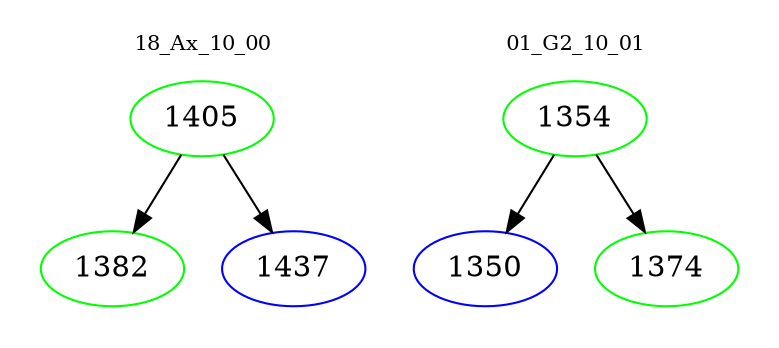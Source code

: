 digraph{
subgraph cluster_0 {
color = white
label = "18_Ax_10_00";
fontsize=10;
T0_1405 [label="1405", color="green"]
T0_1405 -> T0_1382 [color="black"]
T0_1382 [label="1382", color="green"]
T0_1405 -> T0_1437 [color="black"]
T0_1437 [label="1437", color="blue"]
}
subgraph cluster_1 {
color = white
label = "01_G2_10_01";
fontsize=10;
T1_1354 [label="1354", color="green"]
T1_1354 -> T1_1350 [color="black"]
T1_1350 [label="1350", color="blue"]
T1_1354 -> T1_1374 [color="black"]
T1_1374 [label="1374", color="green"]
}
}
